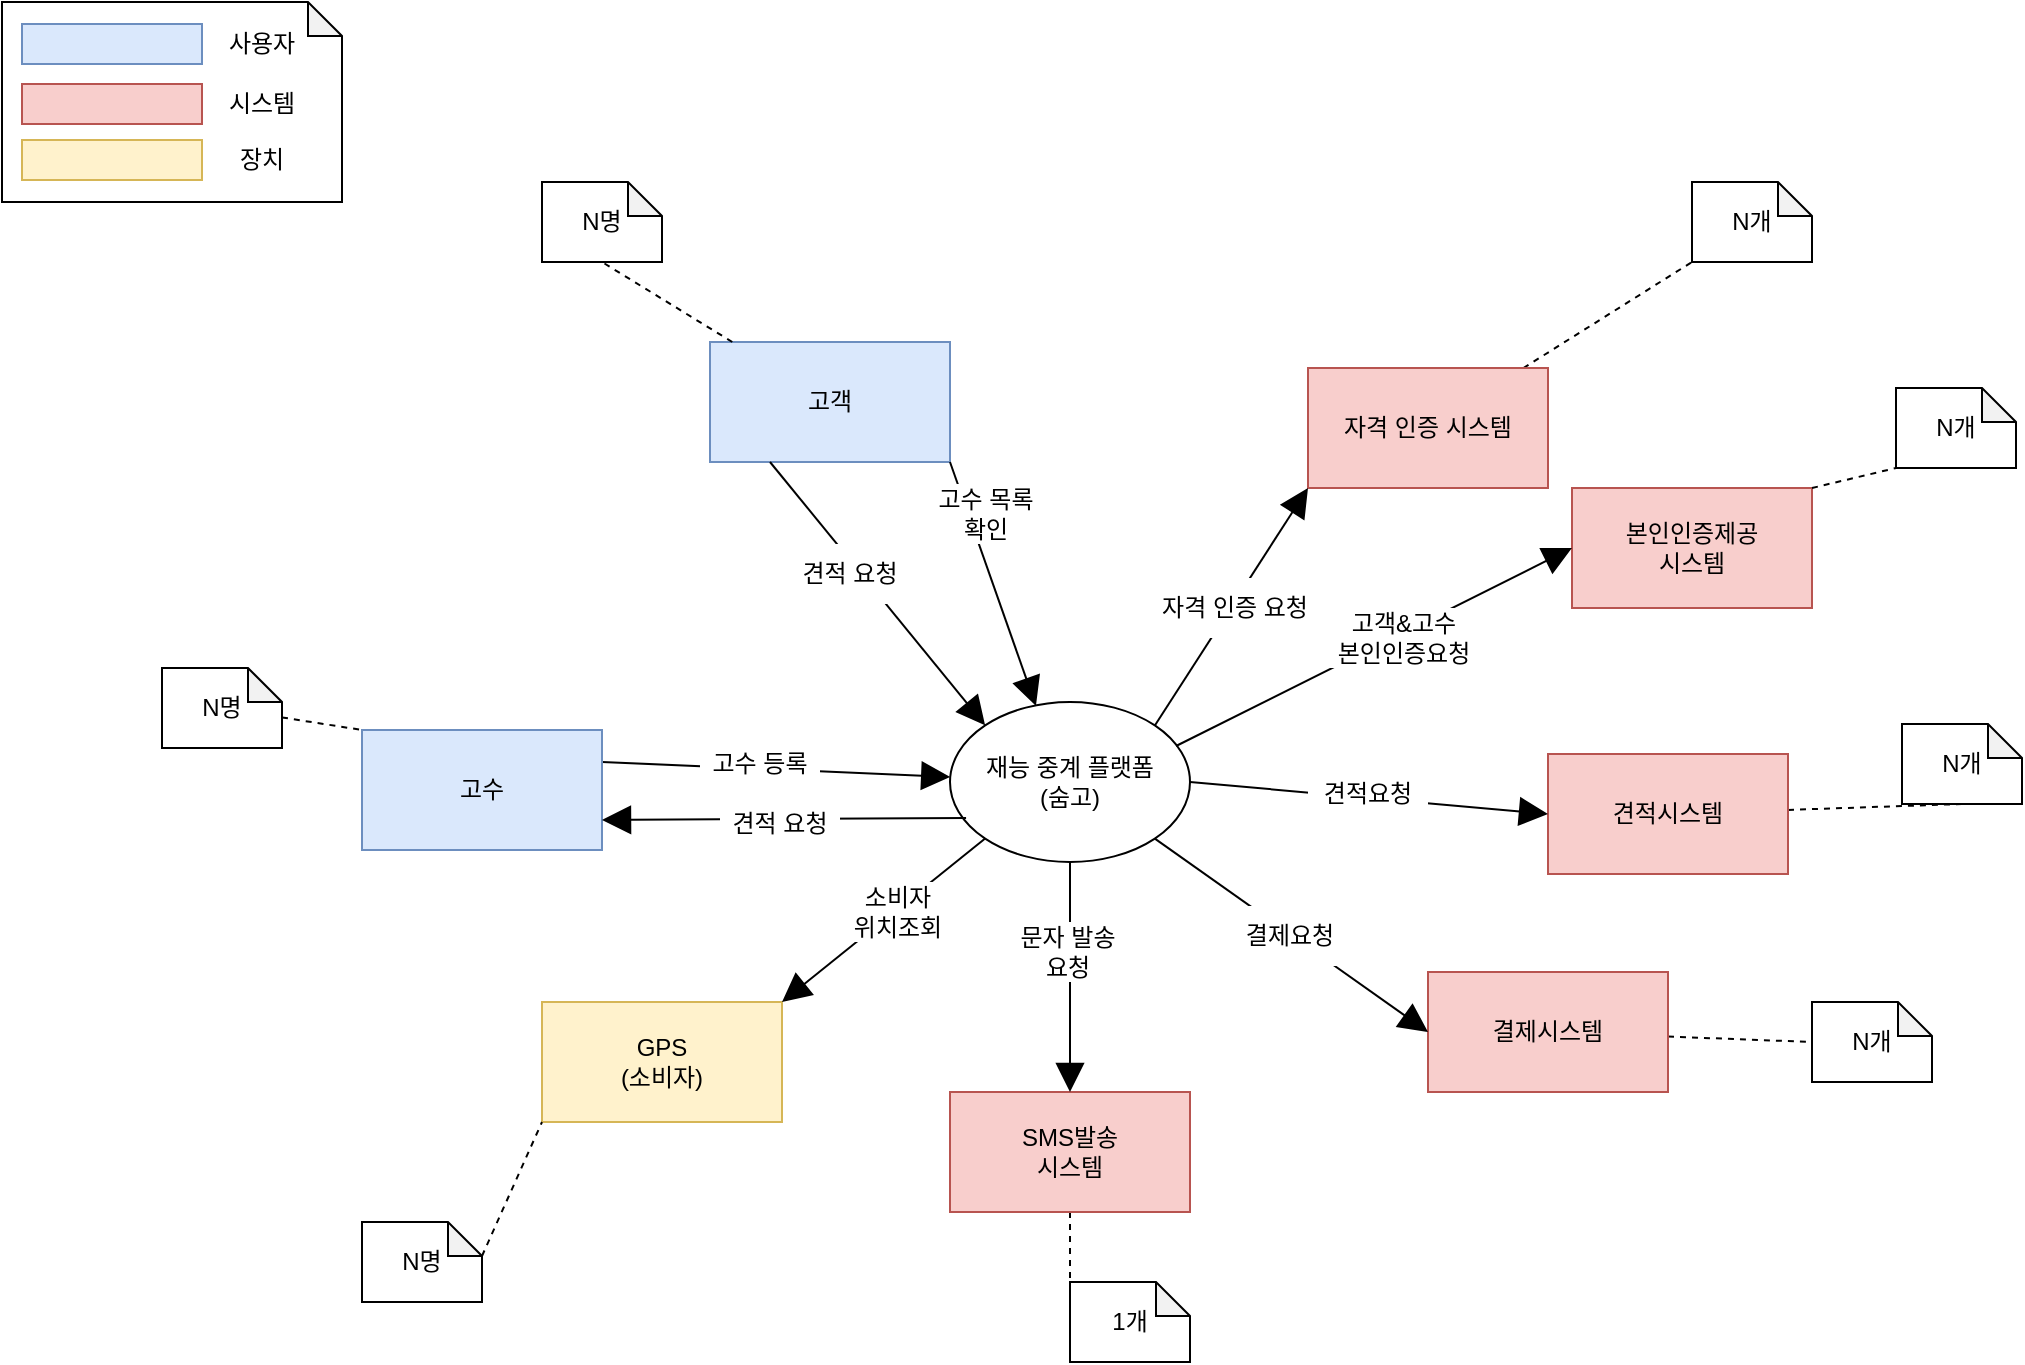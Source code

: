 <mxfile version="20.2.7" type="github">
  <diagram id="vdq5z8CMSKr5yKNPxmBB" name="페이지-1">
    <mxGraphModel dx="1104" dy="817" grid="1" gridSize="10" guides="1" tooltips="1" connect="1" arrows="1" fold="1" page="1" pageScale="1" pageWidth="827" pageHeight="1169" math="0" shadow="0">
      <root>
        <mxCell id="0" />
        <mxCell id="1" parent="0" />
        <mxCell id="G6weKlrUMnO9hpHr3wjq-2" value="재능 중계 플랫폼&lt;br&gt;(숨고)" style="ellipse;whiteSpace=wrap;html=1;" vertex="1" parent="1">
          <mxGeometry x="494" y="360" width="120" height="80" as="geometry" />
        </mxCell>
        <mxCell id="G6weKlrUMnO9hpHr3wjq-3" value="고객" style="rounded=0;whiteSpace=wrap;html=1;fillColor=#dae8fc;strokeColor=#6c8ebf;" vertex="1" parent="1">
          <mxGeometry x="374" y="180" width="120" height="60" as="geometry" />
        </mxCell>
        <mxCell id="G6weKlrUMnO9hpHr3wjq-15" style="edgeStyle=none;rounded=0;orthogonalLoop=1;jettySize=auto;html=1;entryX=0;entryY=0;entryDx=0;entryDy=0;dashed=1;endArrow=none;endFill=0;startArrow=none;" edge="1" parent="1" source="G6weKlrUMnO9hpHr3wjq-16" target="G6weKlrUMnO9hpHr3wjq-4">
          <mxGeometry relative="1" as="geometry">
            <mxPoint x="200" y="193" as="targetPoint" />
          </mxGeometry>
        </mxCell>
        <mxCell id="G6weKlrUMnO9hpHr3wjq-23" style="edgeStyle=none;rounded=0;orthogonalLoop=1;jettySize=auto;html=1;endArrow=block;endFill=1;startSize=13;endSize=12;" edge="1" parent="1" target="G6weKlrUMnO9hpHr3wjq-2">
          <mxGeometry relative="1" as="geometry">
            <mxPoint x="320" y="389.974" as="sourcePoint" />
            <mxPoint x="494" y="387" as="targetPoint" />
          </mxGeometry>
        </mxCell>
        <mxCell id="G6weKlrUMnO9hpHr3wjq-4" value="고수" style="rounded=0;whiteSpace=wrap;html=1;fillColor=#dae8fc;strokeColor=#6c8ebf;" vertex="1" parent="1">
          <mxGeometry x="200" y="374" width="120" height="60" as="geometry" />
        </mxCell>
        <mxCell id="G6weKlrUMnO9hpHr3wjq-21" style="edgeStyle=none;rounded=0;orthogonalLoop=1;jettySize=auto;html=1;entryX=0;entryY=0.5;entryDx=0;entryDy=0;entryPerimeter=0;dashed=1;endArrow=none;endFill=0;" edge="1" parent="1" source="G6weKlrUMnO9hpHr3wjq-5" target="G6weKlrUMnO9hpHr3wjq-7">
          <mxGeometry relative="1" as="geometry" />
        </mxCell>
        <mxCell id="G6weKlrUMnO9hpHr3wjq-5" value="결제시스템" style="rounded=0;whiteSpace=wrap;html=1;fillColor=#f8cecc;strokeColor=#b85450;" vertex="1" parent="1">
          <mxGeometry x="733" y="495" width="120" height="60" as="geometry" />
        </mxCell>
        <mxCell id="G6weKlrUMnO9hpHr3wjq-22" style="edgeStyle=none;rounded=0;orthogonalLoop=1;jettySize=auto;html=1;entryX=0.5;entryY=1;entryDx=0;entryDy=0;entryPerimeter=0;dashed=1;endArrow=none;endFill=0;" edge="1" parent="1" source="G6weKlrUMnO9hpHr3wjq-6" target="G6weKlrUMnO9hpHr3wjq-10">
          <mxGeometry relative="1" as="geometry" />
        </mxCell>
        <mxCell id="G6weKlrUMnO9hpHr3wjq-6" value="견적시스템" style="rounded=0;whiteSpace=wrap;html=1;fillColor=#f8cecc;strokeColor=#b85450;" vertex="1" parent="1">
          <mxGeometry x="793" y="386" width="120" height="60" as="geometry" />
        </mxCell>
        <mxCell id="G6weKlrUMnO9hpHr3wjq-7" value="N개" style="shape=note;whiteSpace=wrap;html=1;backgroundOutline=1;darkOpacity=0.05;size=17;" vertex="1" parent="1">
          <mxGeometry x="925" y="510" width="60" height="40" as="geometry" />
        </mxCell>
        <mxCell id="G6weKlrUMnO9hpHr3wjq-10" value="N개" style="shape=note;whiteSpace=wrap;html=1;backgroundOutline=1;darkOpacity=0.05;size=17;" vertex="1" parent="1">
          <mxGeometry x="970" y="371" width="60" height="40" as="geometry" />
        </mxCell>
        <mxCell id="G6weKlrUMnO9hpHr3wjq-13" value="N명" style="shape=note;whiteSpace=wrap;html=1;backgroundOutline=1;darkOpacity=0.05;size=17;" vertex="1" parent="1">
          <mxGeometry x="290" y="100" width="60" height="40" as="geometry" />
        </mxCell>
        <mxCell id="G6weKlrUMnO9hpHr3wjq-14" value="" style="edgeStyle=none;rounded=0;orthogonalLoop=1;jettySize=auto;html=1;dashed=1;endArrow=none;endFill=0;entryX=0.5;entryY=1;entryDx=0;entryDy=0;entryPerimeter=0;" edge="1" parent="1" source="G6weKlrUMnO9hpHr3wjq-3" target="G6weKlrUMnO9hpHr3wjq-13">
          <mxGeometry relative="1" as="geometry">
            <mxPoint x="564" y="120" as="sourcePoint" />
            <mxPoint x="516" y="100" as="targetPoint" />
          </mxGeometry>
        </mxCell>
        <mxCell id="G6weKlrUMnO9hpHr3wjq-16" value="N명" style="shape=note;whiteSpace=wrap;html=1;backgroundOutline=1;darkOpacity=0.05;size=17;" vertex="1" parent="1">
          <mxGeometry x="100" y="343" width="60" height="40" as="geometry" />
        </mxCell>
        <mxCell id="G6weKlrUMnO9hpHr3wjq-20" style="edgeStyle=none;rounded=0;orthogonalLoop=1;jettySize=auto;html=1;entryX=0;entryY=0.5;entryDx=0;entryDy=0;entryPerimeter=0;dashed=1;endArrow=none;endFill=0;" edge="1" parent="1" source="G6weKlrUMnO9hpHr3wjq-18" target="G6weKlrUMnO9hpHr3wjq-19">
          <mxGeometry relative="1" as="geometry" />
        </mxCell>
        <mxCell id="G6weKlrUMnO9hpHr3wjq-18" value="SMS발송&lt;br&gt;시스템" style="rounded=0;whiteSpace=wrap;html=1;fillColor=#f8cecc;strokeColor=#b85450;" vertex="1" parent="1">
          <mxGeometry x="494" y="555" width="120" height="60" as="geometry" />
        </mxCell>
        <mxCell id="G6weKlrUMnO9hpHr3wjq-19" value="1개" style="shape=note;whiteSpace=wrap;html=1;backgroundOutline=1;darkOpacity=0.05;size=17;" vertex="1" parent="1">
          <mxGeometry x="554" y="650" width="60" height="40" as="geometry" />
        </mxCell>
        <mxCell id="G6weKlrUMnO9hpHr3wjq-24" value="고수 등록" style="text;html=1;align=center;verticalAlign=middle;whiteSpace=wrap;rounded=0;fillColor=default;" vertex="1" parent="1">
          <mxGeometry x="369" y="376" width="60" height="30" as="geometry" />
        </mxCell>
        <mxCell id="G6weKlrUMnO9hpHr3wjq-29" style="edgeStyle=none;rounded=0;orthogonalLoop=1;jettySize=auto;html=1;entryX=0;entryY=1;entryDx=0;entryDy=0;entryPerimeter=0;endArrow=none;endFill=0;startSize=13;endSize=12;dashed=1;" edge="1" parent="1" source="G6weKlrUMnO9hpHr3wjq-26" target="G6weKlrUMnO9hpHr3wjq-27">
          <mxGeometry relative="1" as="geometry" />
        </mxCell>
        <mxCell id="G6weKlrUMnO9hpHr3wjq-26" value="자격 인증 시스템" style="rounded=0;whiteSpace=wrap;html=1;fillColor=#f8cecc;strokeColor=#b85450;" vertex="1" parent="1">
          <mxGeometry x="673" y="193" width="120" height="60" as="geometry" />
        </mxCell>
        <mxCell id="G6weKlrUMnO9hpHr3wjq-27" value="N개" style="shape=note;whiteSpace=wrap;html=1;backgroundOutline=1;darkOpacity=0.05;size=17;" vertex="1" parent="1">
          <mxGeometry x="865" y="100" width="60" height="40" as="geometry" />
        </mxCell>
        <mxCell id="G6weKlrUMnO9hpHr3wjq-30" style="edgeStyle=none;rounded=0;orthogonalLoop=1;jettySize=auto;html=1;endArrow=block;endFill=1;startSize=13;endSize=12;entryX=0;entryY=0.5;entryDx=0;entryDy=0;exitX=1;exitY=1;exitDx=0;exitDy=0;" edge="1" parent="1" source="G6weKlrUMnO9hpHr3wjq-2" target="G6weKlrUMnO9hpHr3wjq-5">
          <mxGeometry relative="1" as="geometry">
            <mxPoint x="401.334" y="280" as="sourcePoint" />
            <mxPoint x="507.574" y="381.716" as="targetPoint" />
          </mxGeometry>
        </mxCell>
        <mxCell id="G6weKlrUMnO9hpHr3wjq-31" value="결제요청" style="text;html=1;align=center;verticalAlign=middle;whiteSpace=wrap;rounded=0;fillColor=default;" vertex="1" parent="1">
          <mxGeometry x="634" y="462" width="60" height="30" as="geometry" />
        </mxCell>
        <mxCell id="G6weKlrUMnO9hpHr3wjq-37" style="edgeStyle=none;rounded=0;orthogonalLoop=1;jettySize=auto;html=1;endArrow=block;endFill=1;startSize=13;endSize=12;entryX=0;entryY=0.5;entryDx=0;entryDy=0;exitX=1;exitY=0.5;exitDx=0;exitDy=0;" edge="1" parent="1" source="G6weKlrUMnO9hpHr3wjq-2" target="G6weKlrUMnO9hpHr3wjq-6">
          <mxGeometry relative="1" as="geometry">
            <mxPoint x="606.426" y="438.284" as="sourcePoint" />
            <mxPoint x="840" y="500" as="targetPoint" />
          </mxGeometry>
        </mxCell>
        <mxCell id="G6weKlrUMnO9hpHr3wjq-38" value="견적요청" style="text;html=1;align=center;verticalAlign=middle;whiteSpace=wrap;rounded=0;fillColor=default;" vertex="1" parent="1">
          <mxGeometry x="673" y="391" width="60" height="30" as="geometry" />
        </mxCell>
        <mxCell id="G6weKlrUMnO9hpHr3wjq-40" style="edgeStyle=none;rounded=0;orthogonalLoop=1;jettySize=auto;html=1;endArrow=block;endFill=1;startSize=13;endSize=12;entryX=0;entryY=1;entryDx=0;entryDy=0;exitX=1;exitY=0;exitDx=0;exitDy=0;" edge="1" parent="1" source="G6weKlrUMnO9hpHr3wjq-2" target="G6weKlrUMnO9hpHr3wjq-26">
          <mxGeometry relative="1" as="geometry">
            <mxPoint x="624" y="410" as="sourcePoint" />
            <mxPoint x="840" y="380" as="targetPoint" />
          </mxGeometry>
        </mxCell>
        <mxCell id="G6weKlrUMnO9hpHr3wjq-41" value="자격 인증 요청" style="text;html=1;align=center;verticalAlign=middle;whiteSpace=wrap;rounded=0;fillColor=default;" vertex="1" parent="1">
          <mxGeometry x="596" y="298" width="81" height="30" as="geometry" />
        </mxCell>
        <mxCell id="G6weKlrUMnO9hpHr3wjq-43" style="edgeStyle=none;rounded=0;orthogonalLoop=1;jettySize=auto;html=1;endArrow=block;endFill=1;startSize=13;endSize=12;exitX=1;exitY=1;exitDx=0;exitDy=0;entryX=0.358;entryY=0.025;entryDx=0;entryDy=0;entryPerimeter=0;" edge="1" parent="1" source="G6weKlrUMnO9hpHr3wjq-3" target="G6weKlrUMnO9hpHr3wjq-2">
          <mxGeometry relative="1" as="geometry">
            <mxPoint x="460.004" y="173.28" as="sourcePoint" />
            <mxPoint x="570" y="360" as="targetPoint" />
          </mxGeometry>
        </mxCell>
        <mxCell id="G6weKlrUMnO9hpHr3wjq-44" style="edgeStyle=none;rounded=0;orthogonalLoop=1;jettySize=auto;html=1;endArrow=block;endFill=1;startSize=13;endSize=12;entryX=0;entryY=0;entryDx=0;entryDy=0;exitX=0.25;exitY=1;exitDx=0;exitDy=0;" edge="1" parent="1" source="G6weKlrUMnO9hpHr3wjq-3" target="G6weKlrUMnO9hpHr3wjq-2">
          <mxGeometry width="350" height="298" relative="1" as="geometry">
            <mxPoint x="599" y="210" as="sourcePoint" />
            <mxPoint x="540" y="360" as="targetPoint" />
          </mxGeometry>
        </mxCell>
        <mxCell id="G6weKlrUMnO9hpHr3wjq-47" value="견적 요청" style="text;html=1;align=center;verticalAlign=middle;whiteSpace=wrap;rounded=0;fillColor=default;" vertex="1" parent="G6weKlrUMnO9hpHr3wjq-44">
          <mxGeometry x="414" y="281" width="60" height="30" as="geometry" />
        </mxCell>
        <mxCell id="G6weKlrUMnO9hpHr3wjq-45" value="고수 목록&lt;br&gt;확인" style="text;html=1;align=center;verticalAlign=middle;whiteSpace=wrap;rounded=0;fillColor=default;" vertex="1" parent="1">
          <mxGeometry x="482" y="251" width="60" height="30" as="geometry" />
        </mxCell>
        <mxCell id="G6weKlrUMnO9hpHr3wjq-48" value="본인인증제공&lt;br&gt;시스템" style="rounded=0;whiteSpace=wrap;html=1;fillColor=#f8cecc;strokeColor=#b85450;" vertex="1" parent="1">
          <mxGeometry x="805" y="253" width="120" height="60" as="geometry" />
        </mxCell>
        <mxCell id="G6weKlrUMnO9hpHr3wjq-49" style="edgeStyle=none;rounded=0;orthogonalLoop=1;jettySize=auto;html=1;endArrow=block;endFill=1;startSize=13;endSize=12;entryX=0;entryY=0.5;entryDx=0;entryDy=0;exitX=0.942;exitY=0.275;exitDx=0;exitDy=0;exitPerimeter=0;" edge="1" parent="1" source="G6weKlrUMnO9hpHr3wjq-2" target="G6weKlrUMnO9hpHr3wjq-48">
          <mxGeometry relative="1" as="geometry">
            <mxPoint x="624" y="410" as="sourcePoint" />
            <mxPoint x="840" y="380" as="targetPoint" />
          </mxGeometry>
        </mxCell>
        <mxCell id="G6weKlrUMnO9hpHr3wjq-53" value="GPS&lt;br&gt;(소비자)" style="rounded=0;whiteSpace=wrap;html=1;fillColor=#fff2cc;strokeColor=#d6b656;" vertex="1" parent="1">
          <mxGeometry x="290" y="510" width="120" height="60" as="geometry" />
        </mxCell>
        <mxCell id="G6weKlrUMnO9hpHr3wjq-54" style="edgeStyle=none;rounded=0;orthogonalLoop=1;jettySize=auto;html=1;endArrow=block;endFill=1;startSize=13;endSize=12;entryX=1;entryY=0;entryDx=0;entryDy=0;exitX=0;exitY=1;exitDx=0;exitDy=0;" edge="1" parent="1" source="G6weKlrUMnO9hpHr3wjq-2" target="G6weKlrUMnO9hpHr3wjq-53">
          <mxGeometry relative="1" as="geometry">
            <mxPoint x="519.426" y="578.716" as="sourcePoint" />
            <mxPoint x="596" y="460" as="targetPoint" />
          </mxGeometry>
        </mxCell>
        <mxCell id="G6weKlrUMnO9hpHr3wjq-56" value="N명" style="shape=note;whiteSpace=wrap;html=1;backgroundOutline=1;darkOpacity=0.05;size=17;" vertex="1" parent="1">
          <mxGeometry x="200" y="620" width="60" height="40" as="geometry" />
        </mxCell>
        <mxCell id="G6weKlrUMnO9hpHr3wjq-57" style="edgeStyle=none;rounded=0;orthogonalLoop=1;jettySize=auto;html=1;entryX=0;entryY=1;entryDx=0;entryDy=0;dashed=1;endArrow=none;endFill=0;startArrow=none;exitX=0;exitY=0;exitDx=60;exitDy=17;exitPerimeter=0;" edge="1" parent="1" source="G6weKlrUMnO9hpHr3wjq-56" target="G6weKlrUMnO9hpHr3wjq-53">
          <mxGeometry relative="1" as="geometry">
            <mxPoint x="220" y="374.714" as="sourcePoint" />
            <mxPoint x="260" y="381" as="targetPoint" />
          </mxGeometry>
        </mxCell>
        <mxCell id="G6weKlrUMnO9hpHr3wjq-58" value="소비자&lt;br&gt;위치조회" style="text;html=1;align=center;verticalAlign=middle;whiteSpace=wrap;rounded=0;fillColor=default;" vertex="1" parent="1">
          <mxGeometry x="438" y="450" width="60" height="30" as="geometry" />
        </mxCell>
        <mxCell id="G6weKlrUMnO9hpHr3wjq-61" style="edgeStyle=none;rounded=0;orthogonalLoop=1;jettySize=auto;html=1;endArrow=block;endFill=1;startSize=13;endSize=12;entryX=0.5;entryY=0;entryDx=0;entryDy=0;" edge="1" parent="1" source="G6weKlrUMnO9hpHr3wjq-2" target="G6weKlrUMnO9hpHr3wjq-18">
          <mxGeometry relative="1" as="geometry">
            <mxPoint x="561.996" y="472.004" as="sourcePoint" />
            <mxPoint x="795.57" y="533.72" as="targetPoint" />
          </mxGeometry>
        </mxCell>
        <mxCell id="G6weKlrUMnO9hpHr3wjq-62" value="문자 발송&lt;br&gt;요청" style="text;html=1;align=center;verticalAlign=middle;whiteSpace=wrap;rounded=0;fillColor=default;" vertex="1" parent="1">
          <mxGeometry x="523" y="470" width="60" height="30" as="geometry" />
        </mxCell>
        <mxCell id="G6weKlrUMnO9hpHr3wjq-63" value="N개" style="shape=note;whiteSpace=wrap;html=1;backgroundOutline=1;darkOpacity=0.05;size=17;" vertex="1" parent="1">
          <mxGeometry x="967" y="203" width="60" height="40" as="geometry" />
        </mxCell>
        <mxCell id="G6weKlrUMnO9hpHr3wjq-64" style="edgeStyle=none;rounded=0;orthogonalLoop=1;jettySize=auto;html=1;entryX=0;entryY=1;entryDx=0;entryDy=0;entryPerimeter=0;dashed=1;endArrow=none;endFill=0;exitX=1;exitY=0;exitDx=0;exitDy=0;" edge="1" parent="1" source="G6weKlrUMnO9hpHr3wjq-48" target="G6weKlrUMnO9hpHr3wjq-63">
          <mxGeometry relative="1" as="geometry">
            <mxPoint x="960" y="364" as="sourcePoint" />
            <mxPoint x="1050" y="340" as="targetPoint" />
          </mxGeometry>
        </mxCell>
        <mxCell id="G6weKlrUMnO9hpHr3wjq-65" value="고객&amp;amp;고수&lt;br&gt;본인인증요청" style="text;html=1;align=center;verticalAlign=middle;whiteSpace=wrap;rounded=0;fillColor=default;" vertex="1" parent="1">
          <mxGeometry x="677" y="313" width="88" height="30" as="geometry" />
        </mxCell>
        <mxCell id="G6weKlrUMnO9hpHr3wjq-71" style="edgeStyle=none;rounded=0;orthogonalLoop=1;jettySize=auto;html=1;endArrow=block;endFill=1;startSize=13;endSize=12;entryX=1;entryY=0.75;entryDx=0;entryDy=0;exitX=0.067;exitY=0.725;exitDx=0;exitDy=0;exitPerimeter=0;" edge="1" parent="1" source="G6weKlrUMnO9hpHr3wjq-2" target="G6weKlrUMnO9hpHr3wjq-4">
          <mxGeometry relative="1" as="geometry">
            <mxPoint x="335" y="436.974" as="sourcePoint" />
            <mxPoint x="509" y="434" as="targetPoint" />
          </mxGeometry>
        </mxCell>
        <mxCell id="G6weKlrUMnO9hpHr3wjq-72" value="견적 요청" style="text;html=1;align=center;verticalAlign=middle;whiteSpace=wrap;rounded=0;fillColor=default;" vertex="1" parent="1">
          <mxGeometry x="379" y="406" width="60" height="30" as="geometry" />
        </mxCell>
        <mxCell id="G6weKlrUMnO9hpHr3wjq-80" value="" style="group" vertex="1" connectable="0" parent="1">
          <mxGeometry x="20" y="10" width="170" height="100" as="geometry" />
        </mxCell>
        <mxCell id="G6weKlrUMnO9hpHr3wjq-73" value="" style="shape=note;whiteSpace=wrap;html=1;backgroundOutline=1;darkOpacity=0.05;size=17;" vertex="1" parent="G6weKlrUMnO9hpHr3wjq-80">
          <mxGeometry width="170" height="100" as="geometry" />
        </mxCell>
        <mxCell id="G6weKlrUMnO9hpHr3wjq-74" value="" style="rounded=0;whiteSpace=wrap;html=1;fillColor=#dae8fc;strokeColor=#6c8ebf;" vertex="1" parent="G6weKlrUMnO9hpHr3wjq-80">
          <mxGeometry x="10" y="11" width="90" height="20" as="geometry" />
        </mxCell>
        <mxCell id="G6weKlrUMnO9hpHr3wjq-75" value="사용자" style="text;html=1;strokeColor=none;fillColor=none;align=center;verticalAlign=middle;whiteSpace=wrap;rounded=0;" vertex="1" parent="G6weKlrUMnO9hpHr3wjq-80">
          <mxGeometry x="100" y="6" width="60" height="30" as="geometry" />
        </mxCell>
        <mxCell id="G6weKlrUMnO9hpHr3wjq-76" value="" style="rounded=0;whiteSpace=wrap;html=1;fillColor=#f8cecc;strokeColor=#b85450;" vertex="1" parent="G6weKlrUMnO9hpHr3wjq-80">
          <mxGeometry x="10" y="41" width="90" height="20" as="geometry" />
        </mxCell>
        <mxCell id="G6weKlrUMnO9hpHr3wjq-77" value="시스템" style="text;html=1;strokeColor=none;fillColor=none;align=center;verticalAlign=middle;whiteSpace=wrap;rounded=0;" vertex="1" parent="G6weKlrUMnO9hpHr3wjq-80">
          <mxGeometry x="100" y="36" width="60" height="30" as="geometry" />
        </mxCell>
        <mxCell id="G6weKlrUMnO9hpHr3wjq-78" value="" style="rounded=0;whiteSpace=wrap;html=1;fillColor=#fff2cc;strokeColor=#d6b656;" vertex="1" parent="G6weKlrUMnO9hpHr3wjq-80">
          <mxGeometry x="10" y="69" width="90" height="20" as="geometry" />
        </mxCell>
        <mxCell id="G6weKlrUMnO9hpHr3wjq-79" value="장치" style="text;html=1;strokeColor=none;fillColor=none;align=center;verticalAlign=middle;whiteSpace=wrap;rounded=0;" vertex="1" parent="G6weKlrUMnO9hpHr3wjq-80">
          <mxGeometry x="100" y="64" width="60" height="30" as="geometry" />
        </mxCell>
      </root>
    </mxGraphModel>
  </diagram>
</mxfile>

